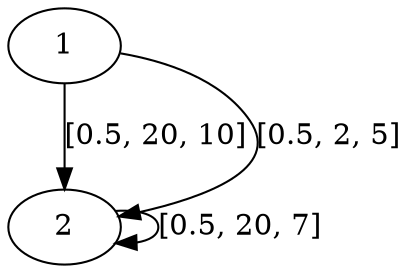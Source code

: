 digraph "" {
	1 -> 2	[key=0,
		label="[0.5, 20, 10]",
		weight=20];
	1 -> 2	[key=1,
		label="[0.5, 2, 5]",
		weight=2];
	2 -> 2	[key=0,
		label="[0.5, 20, 7]",
		weight=20];
}
